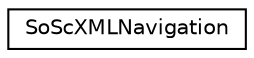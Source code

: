 digraph "Graphical Class Hierarchy"
{
 // LATEX_PDF_SIZE
  edge [fontname="Helvetica",fontsize="10",labelfontname="Helvetica",labelfontsize="10"];
  node [fontname="Helvetica",fontsize="10",shape=record];
  rankdir="LR";
  Node0 [label="SoScXMLNavigation",height=0.2,width=0.4,color="black", fillcolor="white", style="filled",URL="$classSoScXMLNavigation.html",tooltip="Static class for some static init/cleanup/synchronization functions."];
}
